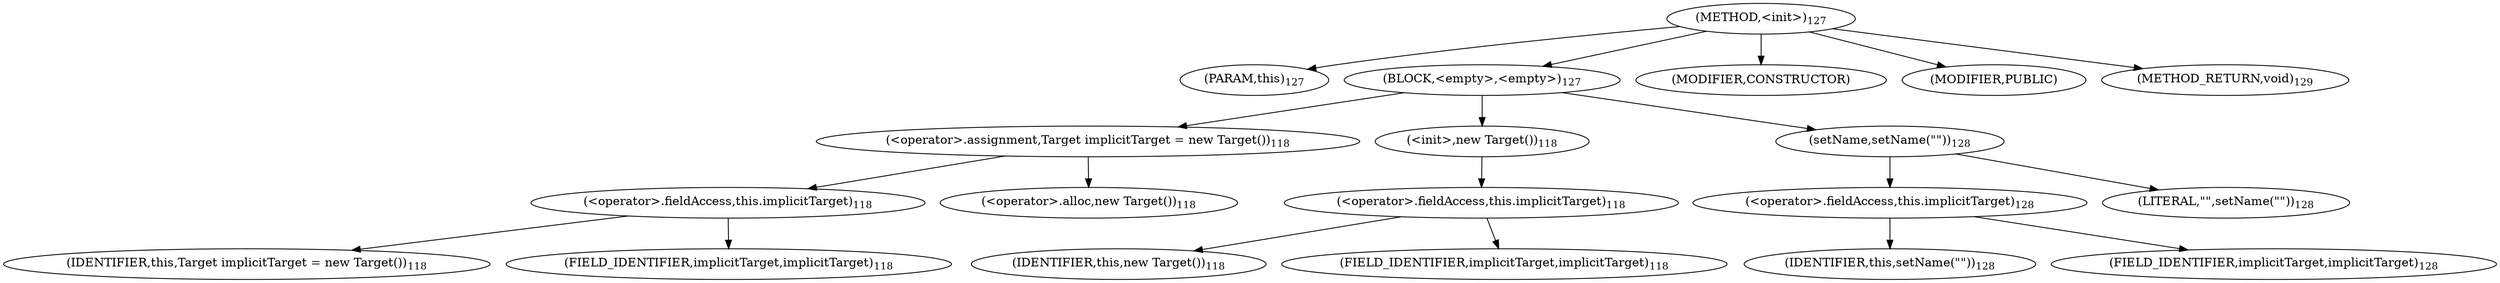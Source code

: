 digraph "&lt;init&gt;" {  
"126" [label = <(METHOD,&lt;init&gt;)<SUB>127</SUB>> ]
"127" [label = <(PARAM,this)<SUB>127</SUB>> ]
"128" [label = <(BLOCK,&lt;empty&gt;,&lt;empty&gt;)<SUB>127</SUB>> ]
"129" [label = <(&lt;operator&gt;.assignment,Target implicitTarget = new Target())<SUB>118</SUB>> ]
"130" [label = <(&lt;operator&gt;.fieldAccess,this.implicitTarget)<SUB>118</SUB>> ]
"131" [label = <(IDENTIFIER,this,Target implicitTarget = new Target())<SUB>118</SUB>> ]
"132" [label = <(FIELD_IDENTIFIER,implicitTarget,implicitTarget)<SUB>118</SUB>> ]
"133" [label = <(&lt;operator&gt;.alloc,new Target())<SUB>118</SUB>> ]
"134" [label = <(&lt;init&gt;,new Target())<SUB>118</SUB>> ]
"135" [label = <(&lt;operator&gt;.fieldAccess,this.implicitTarget)<SUB>118</SUB>> ]
"136" [label = <(IDENTIFIER,this,new Target())<SUB>118</SUB>> ]
"137" [label = <(FIELD_IDENTIFIER,implicitTarget,implicitTarget)<SUB>118</SUB>> ]
"138" [label = <(setName,setName(&quot;&quot;))<SUB>128</SUB>> ]
"139" [label = <(&lt;operator&gt;.fieldAccess,this.implicitTarget)<SUB>128</SUB>> ]
"140" [label = <(IDENTIFIER,this,setName(&quot;&quot;))<SUB>128</SUB>> ]
"141" [label = <(FIELD_IDENTIFIER,implicitTarget,implicitTarget)<SUB>128</SUB>> ]
"142" [label = <(LITERAL,&quot;&quot;,setName(&quot;&quot;))<SUB>128</SUB>> ]
"143" [label = <(MODIFIER,CONSTRUCTOR)> ]
"144" [label = <(MODIFIER,PUBLIC)> ]
"145" [label = <(METHOD_RETURN,void)<SUB>129</SUB>> ]
  "126" -> "127" 
  "126" -> "128" 
  "126" -> "143" 
  "126" -> "144" 
  "126" -> "145" 
  "128" -> "129" 
  "128" -> "134" 
  "128" -> "138" 
  "129" -> "130" 
  "129" -> "133" 
  "130" -> "131" 
  "130" -> "132" 
  "134" -> "135" 
  "135" -> "136" 
  "135" -> "137" 
  "138" -> "139" 
  "138" -> "142" 
  "139" -> "140" 
  "139" -> "141" 
}
